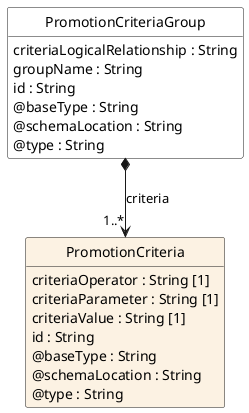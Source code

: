 @startuml
hide circle
hide methods
hide stereotype
show <<Enumeration>> stereotype
skinparam class {
   BackgroundColor<<Enumeration>> #E6F5F7
   BackgroundColor<<Ref>> #FFFFE0
   BackgroundColor<<Pivot>> #FFFFFFF
   BackgroundColor<<SimpleType>> #E2F0DA
   BackgroundColor #FCF2E3
}

class PromotionCriteriaGroup <<Pivot>> {
    criteriaLogicalRelationship : String
    groupName : String
    id : String
    @baseType : String
    @schemaLocation : String
    @type : String
}

class PromotionCriteria  {
    criteriaOperator : String [1]
    criteriaParameter : String [1]
    criteriaValue : String [1]
    id : String
    @baseType : String
    @schemaLocation : String
    @type : String
}

PromotionCriteriaGroup *-->  "1..*" PromotionCriteria : criteria

@enduml